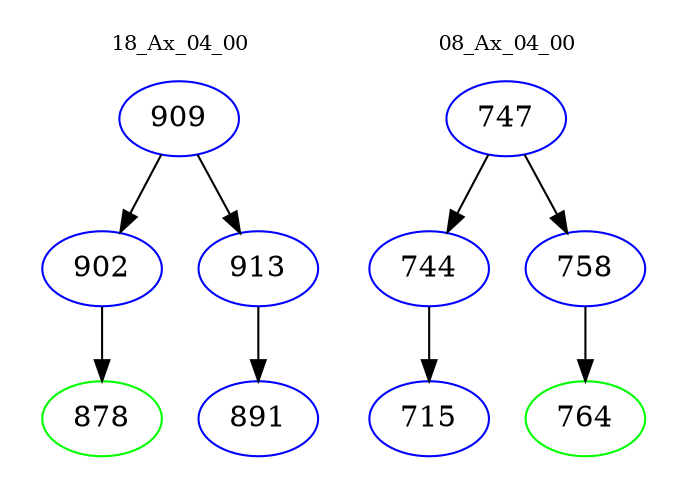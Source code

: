 digraph{
subgraph cluster_0 {
color = white
label = "18_Ax_04_00";
fontsize=10;
T0_909 [label="909", color="blue"]
T0_909 -> T0_902 [color="black"]
T0_902 [label="902", color="blue"]
T0_902 -> T0_878 [color="black"]
T0_878 [label="878", color="green"]
T0_909 -> T0_913 [color="black"]
T0_913 [label="913", color="blue"]
T0_913 -> T0_891 [color="black"]
T0_891 [label="891", color="blue"]
}
subgraph cluster_1 {
color = white
label = "08_Ax_04_00";
fontsize=10;
T1_747 [label="747", color="blue"]
T1_747 -> T1_744 [color="black"]
T1_744 [label="744", color="blue"]
T1_744 -> T1_715 [color="black"]
T1_715 [label="715", color="blue"]
T1_747 -> T1_758 [color="black"]
T1_758 [label="758", color="blue"]
T1_758 -> T1_764 [color="black"]
T1_764 [label="764", color="green"]
}
}
